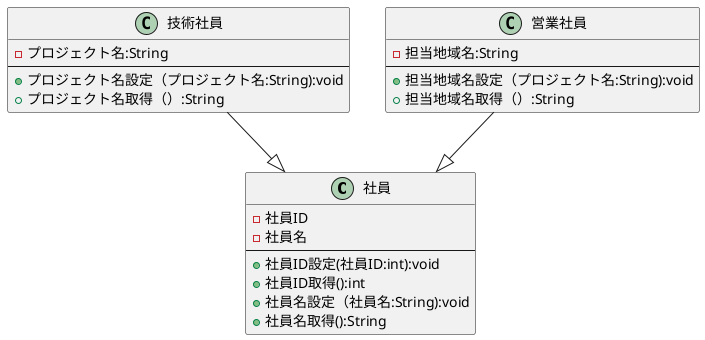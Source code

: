 @startuml 例題3-2
' left to right direction
' class 会社{}
' class 社員{}
' ' 会社 --> 社員:雇う
' 会社 "1" -- "従業員" 社員
' note top of 会社:雇用者
' note top of 社員:従業員

' left to right direction
' 会員リストo-- 会員
' note right of 会員リスト
' 会員クラスがなくて成り立つ
' end note

' left to right direction
' パソコン"1" *-- ハードディスク
' note right of パソコン
' ハードディスクがないと成り立ちません。
' end note
' 会社 o-- 社員
' 社員 *-- 社員証

class 社員{
- 社員ID
- 社員名
---
+ 社員ID設定(社員ID:int):void
+ 社員ID取得():int
+ 社員名設定（社員名:String):void
+ 社員名取得():String
}
class 技術社員{
- プロジェクト名:String
---
+ プロジェクト名設定（プロジェクト名:String):void
+ プロジェクト名取得（）:String
}
class 営業社員{
- 担当地域名:String
---
+ 担当地域名設定（プロジェクト名:String):void
+ 担当地域名取得（）:String
}
' 社員<|--down- 技術社員
' 社員<|--down- 営業社員
技術社員 --|> 社員
営業社員 --|> 社員
@enduml
